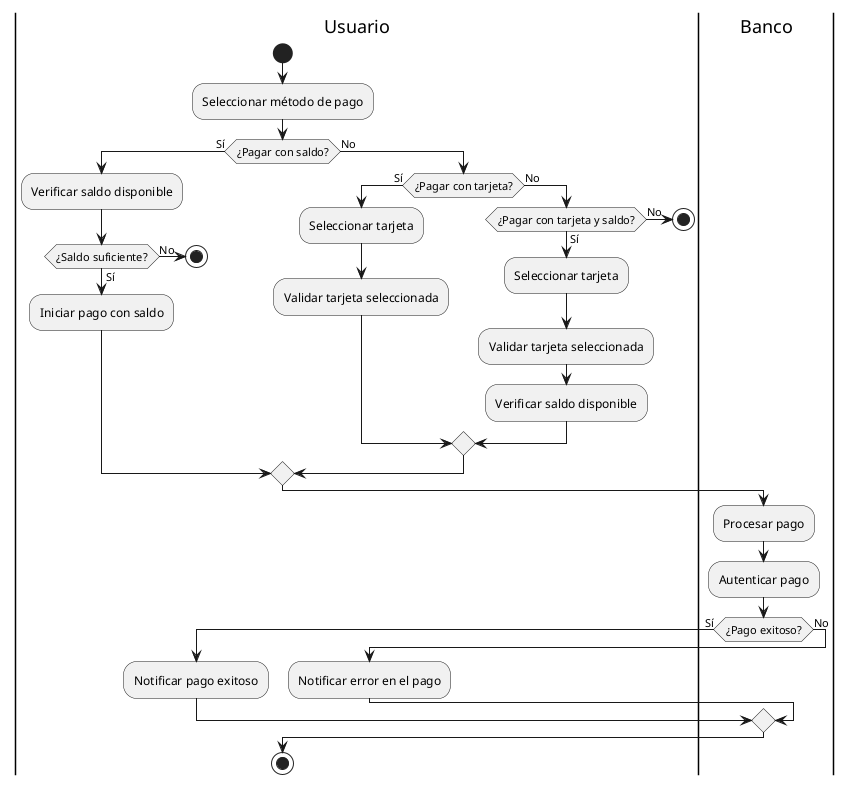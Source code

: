 @startuml ActivityDiagramPayment
|Usuario|
start
:Seleccionar método de pago;
if (¿Pagar con saldo?) then (Sí)
  :Verificar saldo disponible;
  if (¿Saldo suficiente?) then (Sí)
    :Iniciar pago con saldo;
  else (No)
    stop
  endif
else (No)
  if (¿Pagar con tarjeta?) then (Sí)
    :Seleccionar tarjeta;
    :Validar tarjeta seleccionada;
  else (No)
    if (¿Pagar con tarjeta y saldo?) then (Sí)
      :Seleccionar tarjeta;
      :Validar tarjeta seleccionada;
      :Verificar saldo disponible;
    else (No)
      stop
    endif
  endif
endif

|Banco|
:Procesar pago;
:Autenticar pago;

if (¿Pago exitoso?) then (Sí)
  |Usuario|
  :Notificar pago exitoso;
else (No)
  |Usuario|
  :Notificar error en el pago;
endif

stop
@enduml
